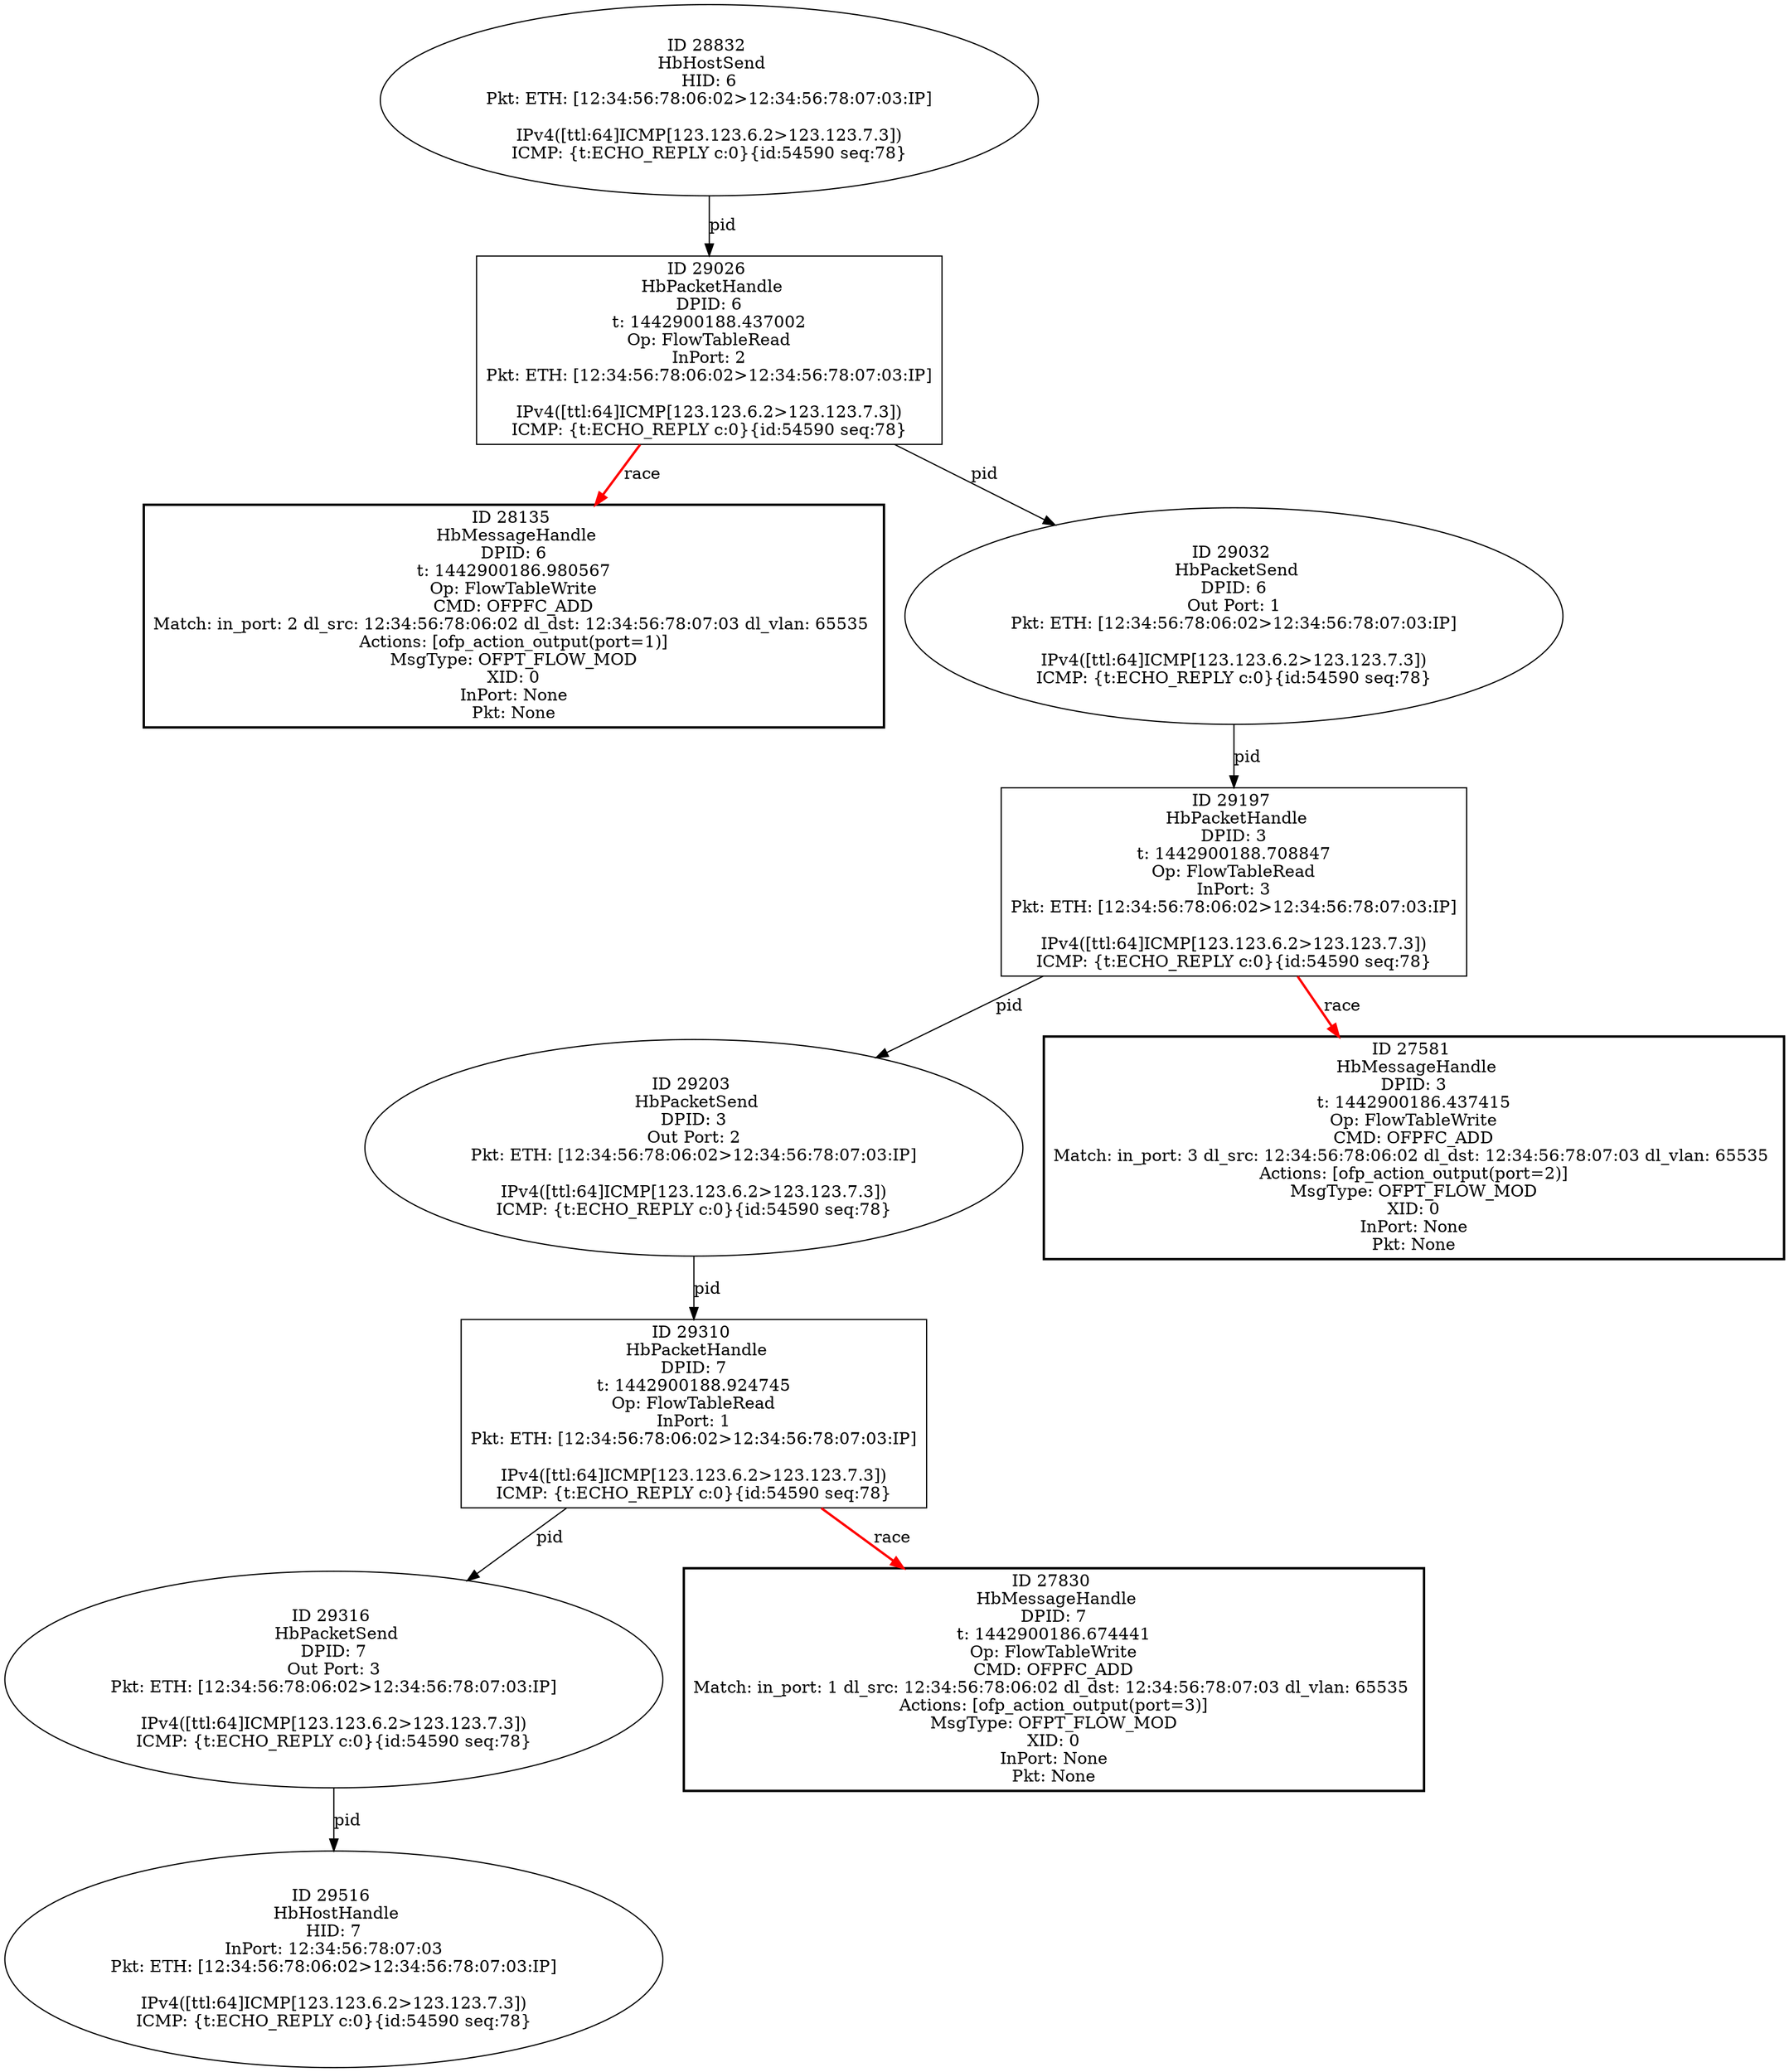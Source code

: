 strict digraph G {
28832 [shape=oval, event=<hb_events.HbHostSend object at 0x111179b50>, label="ID 28832 
 HbHostSend
HID: 6
Pkt: ETH: [12:34:56:78:06:02>12:34:56:78:07:03:IP]

IPv4([ttl:64]ICMP[123.123.6.2>123.123.7.3])
ICMP: {t:ECHO_REPLY c:0}{id:54590 seq:78}"];
29026 [shape=box, event=<hb_events.HbPacketHandle object at 0x1112061d0>, label="ID 29026 
 HbPacketHandle
DPID: 6
t: 1442900188.437002
Op: FlowTableRead
InPort: 2
Pkt: ETH: [12:34:56:78:06:02>12:34:56:78:07:03:IP]

IPv4([ttl:64]ICMP[123.123.6.2>123.123.7.3])
ICMP: {t:ECHO_REPLY c:0}{id:54590 seq:78}"];
29316 [shape=oval, event=<hb_events.HbPacketSend object at 0x111327890>, label="ID 29316 
 HbPacketSend
DPID: 7
Out Port: 3
Pkt: ETH: [12:34:56:78:06:02>12:34:56:78:07:03:IP]

IPv4([ttl:64]ICMP[123.123.6.2>123.123.7.3])
ICMP: {t:ECHO_REPLY c:0}{id:54590 seq:78}"];
28135 [shape=box, style=bold, event=<hb_events.HbMessageHandle object at 0x110f24190>, label="ID 28135 
 HbMessageHandle
DPID: 6
t: 1442900186.980567
Op: FlowTableWrite
CMD: OFPFC_ADD
Match: in_port: 2 dl_src: 12:34:56:78:06:02 dl_dst: 12:34:56:78:07:03 dl_vlan: 65535 
Actions: [ofp_action_output(port=1)]
MsgType: OFPT_FLOW_MOD
XID: 0
InPort: None
Pkt: None"];
29032 [shape=oval, event=<hb_events.HbPacketSend object at 0x111221f90>, label="ID 29032 
 HbPacketSend
DPID: 6
Out Port: 1
Pkt: ETH: [12:34:56:78:06:02>12:34:56:78:07:03:IP]

IPv4([ttl:64]ICMP[123.123.6.2>123.123.7.3])
ICMP: {t:ECHO_REPLY c:0}{id:54590 seq:78}"];
29516 [shape=oval, event=<hb_events.HbHostHandle object at 0x1113c1550>, label="ID 29516 
 HbHostHandle
HID: 7
InPort: 12:34:56:78:07:03
Pkt: ETH: [12:34:56:78:06:02>12:34:56:78:07:03:IP]

IPv4([ttl:64]ICMP[123.123.6.2>123.123.7.3])
ICMP: {t:ECHO_REPLY c:0}{id:54590 seq:78}"];
29197 [shape=box, event=<hb_events.HbPacketHandle object at 0x1112b4750>, label="ID 29197 
 HbPacketHandle
DPID: 3
t: 1442900188.708847
Op: FlowTableRead
InPort: 3
Pkt: ETH: [12:34:56:78:06:02>12:34:56:78:07:03:IP]

IPv4([ttl:64]ICMP[123.123.6.2>123.123.7.3])
ICMP: {t:ECHO_REPLY c:0}{id:54590 seq:78}"];
29203 [shape=oval, event=<hb_events.HbPacketSend object at 0x1112c7390>, label="ID 29203 
 HbPacketSend
DPID: 3
Out Port: 2
Pkt: ETH: [12:34:56:78:06:02>12:34:56:78:07:03:IP]

IPv4([ttl:64]ICMP[123.123.6.2>123.123.7.3])
ICMP: {t:ECHO_REPLY c:0}{id:54590 seq:78}"];
27830 [shape=box, style=bold, event=<hb_events.HbMessageHandle object at 0x110e644d0>, label="ID 27830 
 HbMessageHandle
DPID: 7
t: 1442900186.674441
Op: FlowTableWrite
CMD: OFPFC_ADD
Match: in_port: 1 dl_src: 12:34:56:78:06:02 dl_dst: 12:34:56:78:07:03 dl_vlan: 65535 
Actions: [ofp_action_output(port=3)]
MsgType: OFPT_FLOW_MOD
XID: 0
InPort: None
Pkt: None"];
27581 [shape=box, style=bold, event=<hb_events.HbMessageHandle object at 0x110de2b10>, label="ID 27581 
 HbMessageHandle
DPID: 3
t: 1442900186.437415
Op: FlowTableWrite
CMD: OFPFC_ADD
Match: in_port: 3 dl_src: 12:34:56:78:06:02 dl_dst: 12:34:56:78:07:03 dl_vlan: 65535 
Actions: [ofp_action_output(port=2)]
MsgType: OFPT_FLOW_MOD
XID: 0
InPort: None
Pkt: None"];
29310 [shape=box, event=<hb_events.HbPacketHandle object at 0x111321150>, label="ID 29310 
 HbPacketHandle
DPID: 7
t: 1442900188.924745
Op: FlowTableRead
InPort: 1
Pkt: ETH: [12:34:56:78:06:02>12:34:56:78:07:03:IP]

IPv4([ttl:64]ICMP[123.123.6.2>123.123.7.3])
ICMP: {t:ECHO_REPLY c:0}{id:54590 seq:78}"];
28832 -> 29026  [rel=pid, label=pid];
29026 -> 29032  [rel=pid, label=pid];
29026 -> 28135  [harmful=True, color=red, style=bold, rel=race, label=race];
29316 -> 29516  [rel=pid, label=pid];
29032 -> 29197  [rel=pid, label=pid];
29197 -> 29203  [rel=pid, label=pid];
29197 -> 27581  [harmful=True, color=red, style=bold, rel=race, label=race];
29203 -> 29310  [rel=pid, label=pid];
29310 -> 29316  [rel=pid, label=pid];
29310 -> 27830  [harmful=True, color=red, style=bold, rel=race, label=race];
}
